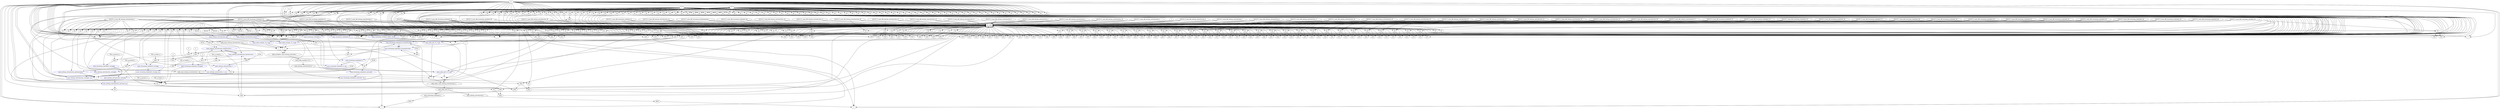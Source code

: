 //----------------------------------------------------------------------------//
// Generated by LegUp High-Level Synthesis Tool Version 4.0 (http://legup.org)
// Compiled: Sun Jul 26 12:56:54 2015
// University of Toronto
// For research and academic purposes only. Commercial use is prohibited.
// Please send bugs to: legup@eecg.toronto.edu
// Date: Tue Aug 11 21:17:16 2020
//----------------------------------------------------------------------------//

digraph {
Node0x3471ee0[label="?"];
Node0x3474b80[label="0"];
Node0x3474b80 -> Node0x3471ee0;
Node0x3474da0[label="EQ"];
Node0x3474da0 -> Node0x3471ee0;
Node0x34751a0[label="EQ"];
Node0x34751a0 -> Node0x3471ee0;
Node0x34adee0[label="EQ"];
Node0x34adee0 -> Node0x3471ee0;
Node0x3472160[label="?"];
Node0x3474b80 -> Node0x3472160;
Node0x3474b80 -> Node0x3472160;
Node0x347dc70[label="1"];
Node0x347dc70 -> Node0x3472160;
Node0x347dc70 -> Node0x3472160;
Node0x347dc70 -> Node0x3472160;
Node0x34ae390[label="EQ"];
Node0x34ae390 -> Node0x3472160;
Node0x34ae670[label="EQ"];
Node0x34ae670 -> Node0x3472160;
Node0x34ae930[label="EQ"];
Node0x34ae930 -> Node0x3472160;
Node0x34aebf0[label="EQ"];
Node0x34aebf0 -> Node0x3472160;
Node0x3472290[label="?"];
Node0x3474b80 -> Node0x3472290;
Node0x3474b80 -> Node0x3472290;
Node0x34aefe0[label="main_dotloop_exitreduction_phitransinser...",color=blue];
Node0x34aefe0 -> Node0x3472290;
Node0x34afd60[label="main_fusionloop_bodydim0_scevgep4",color=blue];
Node0x34afd60 -> Node0x3472290;
Node0x34b0ad0[label="main_fusionloop_bodydim0_scevgep_reg",shape=box,color=blue];
Node0x34b0ad0 -> Node0x3472290;
Node0x34b1d40[label="EQ"];
Node0x34b1d40 -> Node0x3472290;
Node0x34b2000[label="EQ"];
Node0x34b2000 -> Node0x3472290;
Node0x34b22c0[label="EQ"];
Node0x34b22c0 -> Node0x3472290;
Node0x34b2580[label="EQ"];
Node0x34b2580 -> Node0x3472290;
Node0x34723d0[label="?"];
Node0x3474b80 -> Node0x34723d0;
Node0x3474b80 -> Node0x34723d0;
Node0x3474b80 -> Node0x34723d0;
Node0x3474b80 -> Node0x34723d0;
Node0x347dc70 -> Node0x34723d0;
Node0x34b2a70[label="EQ"];
Node0x34b2a70 -> Node0x34723d0;
Node0x34b2d50[label="EQ"];
Node0x34b2d50 -> Node0x34723d0;
Node0x34b3010[label="EQ"];
Node0x34b3010 -> Node0x34723d0;
Node0x34b32d0[label="EQ"];
Node0x34b32d0 -> Node0x34723d0;
Node0x3472500[label="?"];
Node0x3474b80 -> Node0x3472500;
Node0x3474b80 -> Node0x3472500;
Node0x34b36c0[label="ZEXT"];
Node0x34b36c0 -> Node0x3472500;
Node0x34b3d60[label="EQ"];
Node0x34b3d60 -> Node0x3472500;
Node0x34b4040[label="EQ"];
Node0x34b4040 -> Node0x3472500;
Node0x3472650[label="?"];
Node0x3474b80 -> Node0x3472650;
Node0x3474b80 -> Node0x3472650;
Node0x34b4410[label="2"];
Node0x34b4410 -> Node0x3472650;
Node0x34b4620[label="2"];
Node0x34b4620 -> Node0x3472650;
Node0x34b4800[label="2"];
Node0x34b4800 -> Node0x3472650;
Node0x34b4a20[label="EQ"];
Node0x34b4a20 -> Node0x3472650;
Node0x34b4d00[label="EQ"];
Node0x34b4d00 -> Node0x3472650;
Node0x34b4fc0[label="EQ"];
Node0x34b4fc0 -> Node0x3472650;
Node0x34b5280[label="EQ"];
Node0x34b5280 -> Node0x3472650;
Node0x34728b0[label="?"];
Node0x3474b80 -> Node0x34728b0;
Node0x3474b80 -> Node0x34728b0;
Node0x347dc70 -> Node0x34728b0;
Node0x347dc70 -> Node0x34728b0;
Node0x347dc70 -> Node0x34728b0;
Node0x347dc70 -> Node0x34728b0;
Node0x34b57f0[label="EQ"];
Node0x34b57f0 -> Node0x34728b0;
Node0x34b5ad0[label="EQ"];
Node0x34b5ad0 -> Node0x34728b0;
Node0x34b5d90[label="EQ"];
Node0x34b5d90 -> Node0x34728b0;
Node0x34b6090[label="EQ"];
Node0x34b6090 -> Node0x34728b0;
Node0x34b6350[label="EQ"];
Node0x34b6350 -> Node0x34728b0;
Node0x34729e0[label="?"];
Node0x3474b80 -> Node0x34729e0;
Node0x3474b80 -> Node0x34729e0;
Node0x34b6700[label="`TAG_g_param2_a"];
Node0x34b6700 -> Node0x34729e0;
Node0x34b6910[label="main_dotloop_exitreduction_scevgep5_reg",shape=box,color=blue];
Node0x34b6910 -> Node0x34729e0;
Node0x34b7b60[label="main_fusionloop_bodydim0_scevgep3",color=blue];
Node0x34b7b60 -> Node0x34729e0;
Node0x34b88f0[label="`TAG_g_temp1_a"];
Node0x34b88f0 -> Node0x34729e0;
Node0x34b8ad0[label="EQ"];
Node0x34b8ad0 -> Node0x34729e0;
Node0x34b8db0[label="EQ"];
Node0x34b8db0 -> Node0x34729e0;
Node0x34b9070[label="EQ"];
Node0x34b9070 -> Node0x34729e0;
Node0x34b9370[label="EQ"];
Node0x34b9370 -> Node0x34729e0;
Node0x34b9630[label="EQ"];
Node0x34b9630 -> Node0x34729e0;
Node0x3472b10[label="?"];
Node0x3474b80 -> Node0x3472b10;
Node0x3474b80 -> Node0x3472b10;
Node0x3474b80 -> Node0x3472b10;
Node0x347dc70 -> Node0x3472b10;
Node0x3474b80 -> Node0x3472b10;
Node0x3474b80 -> Node0x3472b10;
Node0x34b9b30[label="EQ"];
Node0x34b9b30 -> Node0x3472b10;
Node0x34b9e10[label="EQ"];
Node0x34b9e10 -> Node0x3472b10;
Node0x34ba0d0[label="EQ"];
Node0x34ba0d0 -> Node0x3472b10;
Node0x34ba3d0[label="EQ"];
Node0x34ba3d0 -> Node0x3472b10;
Node0x34ba690[label="EQ"];
Node0x34ba690 -> Node0x3472b10;
Node0x34725c0[label="?"];
Node0x3474b80 -> Node0x34725c0;
Node0x3474b80 -> Node0x34725c0;
Node0x34baa40[label="ZEXT"];
Node0x34baa40 -> Node0x34725c0;
Node0x34baec0[label="EQ"];
Node0x34baec0 -> Node0x34725c0;
Node0x34bb1a0[label="EQ"];
Node0x34bb1a0 -> Node0x34725c0;
Node0x3472db0[label="?"];
Node0x3474b80 -> Node0x3472db0;
Node0x3474b80 -> Node0x3472db0;
Node0x34bb570[label="2"];
Node0x34bb570 -> Node0x3472db0;
Node0x34bb780[label="2"];
Node0x34bb780 -> Node0x3472db0;
Node0x34bb960[label="2"];
Node0x34bb960 -> Node0x3472db0;
Node0x34bbb80[label="2"];
Node0x34bbb80 -> Node0x3472db0;
Node0x34bbd80[label="EQ"];
Node0x34bbd80 -> Node0x3472db0;
Node0x34bc060[label="EQ"];
Node0x34bc060 -> Node0x3472db0;
Node0x34bc320[label="EQ"];
Node0x34bc320 -> Node0x3472db0;
Node0x34bc620[label="EQ"];
Node0x34bc620 -> Node0x3472db0;
Node0x34bc8e0[label="EQ"];
Node0x34bc8e0 -> Node0x3472db0;
Node0x3473010[label="?"];
Node0x34bcc00[label="0"];
Node0x34bcc00 -> Node0x3473010;
Node0x34bce00[label="main_fusionloop_exitdim0_leflow_retval",color=blue];
Node0x34bce00 -> Node0x3473010;
Node0x34bd5f0[label="EQ"];
Node0x34bd5f0 -> Node0x3473010;
Node0x34bd8c0[label="EQ"];
Node0x34bd8c0 -> Node0x3473010;
Node0x3472030[label="?"];
Node0x3472030 -> Node0x3474da0;
Node0x3474b80 -> Node0x3474da0;
Node0x34753b0[label="cur_state",shape=box];
Node0x34753b0 -> Node0x34751a0;
Node0x34755b0[label="LEGUP_0"];
Node0x34755b0 -> Node0x34751a0;
Node0x34753b0 -> Node0x34adee0;
Node0x347d080[label="LEGUP_F_main_BB_fusionloop_exitdim0_51"];
Node0x347d080 -> Node0x34adee0;
Node0x34753b0 -> Node0x34ae390;
Node0x34755b0 -> Node0x34ae390;
Node0x34753b0 -> Node0x34ae670;
Node0x34757d0[label="LEGUP_F_main_BB_dotloop_exitreduction_1"];
Node0x34757d0 -> Node0x34ae670;
Node0x34753b0 -> Node0x34ae930;
Node0x3479fe0[label="LEGUP_F_main_BB_fusionloop_bodydim0_31"];
Node0x3479fe0 -> Node0x34ae930;
Node0x34753b0 -> Node0x34aebf0;
Node0x347c6f0[label="LEGUP_F_main_BB_fusionloop_bodydim0_47"];
Node0x347c6f0 -> Node0x34aebf0;
Node0x34af1f0[label="ADD"];
Node0x34af1f0 -> Node0x34aefe0;
Node0x34afaa0[label="EQ"];
Node0x34afaa0 -> Node0x34aefe0;
Node0x34aff40[label="ADD"];
Node0x34aff40 -> Node0x34afd60;
Node0x34b0810[label="EQ"];
Node0x34b0810 -> Node0x34afd60;
Node0x34b0cd0[label="main_fusionloop_bodydim0_scevgep",color=blue];
Node0x34b0cd0 -> Node0x34b0ad0;
Node0x34b1a80[label="EQ"];
Node0x34b1a80 -> Node0x34b0ad0;
Node0x34753b0 -> Node0x34b1d40;
Node0x34755b0 -> Node0x34b1d40;
Node0x34753b0 -> Node0x34b2000;
Node0x34757d0 -> Node0x34b2000;
Node0x34753b0 -> Node0x34b22c0;
Node0x3479fe0 -> Node0x34b22c0;
Node0x34753b0 -> Node0x34b2580;
Node0x347c6f0 -> Node0x34b2580;
Node0x34753b0 -> Node0x34b2a70;
Node0x34755b0 -> Node0x34b2a70;
Node0x34753b0 -> Node0x34b2d50;
Node0x34757d0 -> Node0x34b2d50;
Node0x34753b0 -> Node0x34b3010;
Node0x3479fe0 -> Node0x34b3010;
Node0x34753b0 -> Node0x34b32d0;
Node0x347c6f0 -> Node0x34b32d0;
Node0x34b38d0[label="main_fusionloop_bodydim0_5"];
Node0x34b38d0 -> Node0x34b36c0;
Node0x34753b0 -> Node0x34b3d60;
Node0x34755b0 -> Node0x34b3d60;
Node0x34753b0 -> Node0x34b4040;
Node0x347c6f0 -> Node0x34b4040;
Node0x34753b0 -> Node0x34b4a20;
Node0x34755b0 -> Node0x34b4a20;
Node0x34753b0 -> Node0x34b4d00;
Node0x34757d0 -> Node0x34b4d00;
Node0x34753b0 -> Node0x34b4fc0;
Node0x3479fe0 -> Node0x34b4fc0;
Node0x34753b0 -> Node0x34b5280;
Node0x347c6f0 -> Node0x34b5280;
Node0x34753b0 -> Node0x34b57f0;
Node0x34755b0 -> Node0x34b57f0;
Node0x34753b0 -> Node0x34b5ad0;
Node0x34757d0 -> Node0x34b5ad0;
Node0x34753b0 -> Node0x34b5d90;
Node0x34798a0[label="LEGUP_F_main_BB_dotloop_exitreduction_28"];
Node0x34798a0 -> Node0x34b5d90;
Node0x34753b0 -> Node0x34b6090;
Node0x3479fe0 -> Node0x34b6090;
Node0x34753b0 -> Node0x34b6350;
Node0x347cb90[label="LEGUP_F_main_BB_fusionloop_exitdim0_49"];
Node0x347cb90 -> Node0x34b6350;
Node0x34b6af0[label="main_dotloop_exitreduction_scevgep5",color=blue];
Node0x34b6af0 -> Node0x34b6910;
Node0x34b78a0[label="EQ"];
Node0x34b78a0 -> Node0x34b6910;
Node0x34b7d60[label="ADD"];
Node0x34b7d60 -> Node0x34b7b60;
Node0x34b8630[label="EQ"];
Node0x34b8630 -> Node0x34b7b60;
Node0x34753b0 -> Node0x34b8ad0;
Node0x34755b0 -> Node0x34b8ad0;
Node0x34753b0 -> Node0x34b8db0;
Node0x34757d0 -> Node0x34b8db0;
Node0x34753b0 -> Node0x34b9070;
Node0x34798a0 -> Node0x34b9070;
Node0x34753b0 -> Node0x34b9370;
Node0x3479fe0 -> Node0x34b9370;
Node0x34753b0 -> Node0x34b9630;
Node0x347cb90 -> Node0x34b9630;
Node0x34753b0 -> Node0x34b9b30;
Node0x34755b0 -> Node0x34b9b30;
Node0x34753b0 -> Node0x34b9e10;
Node0x34757d0 -> Node0x34b9e10;
Node0x34753b0 -> Node0x34ba0d0;
Node0x34798a0 -> Node0x34ba0d0;
Node0x34753b0 -> Node0x34ba3d0;
Node0x3479fe0 -> Node0x34ba3d0;
Node0x34753b0 -> Node0x34ba690;
Node0x347cb90 -> Node0x34ba690;
Node0x34bac50[label="main_dotloop_exitreduction_1"];
Node0x34bac50 -> Node0x34baa40;
Node0x34753b0 -> Node0x34baec0;
Node0x34755b0 -> Node0x34baec0;
Node0x34753b0 -> Node0x34bb1a0;
Node0x34798a0 -> Node0x34bb1a0;
Node0x34753b0 -> Node0x34bbd80;
Node0x34755b0 -> Node0x34bbd80;
Node0x34753b0 -> Node0x34bc060;
Node0x34757d0 -> Node0x34bc060;
Node0x34753b0 -> Node0x34bc320;
Node0x34798a0 -> Node0x34bc320;
Node0x34753b0 -> Node0x34bc620;
Node0x3479fe0 -> Node0x34bc620;
Node0x34753b0 -> Node0x34bc8e0;
Node0x347cb90 -> Node0x34bc8e0;
Node0x34bd020[label="TRUNC"];
Node0x34bd020 -> Node0x34bce00;
Node0x34bd310[label="EQ"];
Node0x34bd310 -> Node0x34bce00;
Node0x34753b0 -> Node0x34bd5f0;
Node0x34755b0 -> Node0x34bd5f0;
Node0x34753b0 -> Node0x34bd8c0;
Node0x347d080 -> Node0x34bd8c0;
Node0x3474b80 -> Node0x3472030;
Node0x34755b0 -> Node0x34753b0;
Node0x34757d0 -> Node0x34753b0;
Node0x34755b0 -> Node0x34753b0;
Node0x34757d0 -> Node0x34753b0;
Node0x3475a80[label="LEGUP_F_main_BB_dotloop_exitreduction_2"];
Node0x3475a80 -> Node0x34753b0;
Node0x3475a80 -> Node0x34753b0;
Node0x3475cf0[label="LEGUP_F_main_BB_dotloop_exitreduction_3"];
Node0x3475cf0 -> Node0x34753b0;
Node0x3475cf0 -> Node0x34753b0;
Node0x3475f40[label="LEGUP_F_main_BB_dotloop_exitreduction_4"];
Node0x3475f40 -> Node0x34753b0;
Node0x3475f40 -> Node0x34753b0;
Node0x34761d0[label="LEGUP_F_main_BB_dotloop_exitreduction_5"];
Node0x34761d0 -> Node0x34753b0;
Node0x34761d0 -> Node0x34753b0;
Node0x3476420[label="LEGUP_F_main_BB_dotloop_exitreduction_6"];
Node0x3476420 -> Node0x34753b0;
Node0x3476420 -> Node0x34753b0;
Node0x3476670[label="LEGUP_F_main_BB_dotloop_exitreduction_7"];
Node0x3476670 -> Node0x34753b0;
Node0x3476670 -> Node0x34753b0;
Node0x34768c0[label="LEGUP_F_main_BB_dotloop_exitreduction_8"];
Node0x34768c0 -> Node0x34753b0;
Node0x34768c0 -> Node0x34753b0;
Node0x3476ba0[label="LEGUP_F_main_BB_dotloop_exitreduction_9"];
Node0x3476ba0 -> Node0x34753b0;
Node0x3476ba0 -> Node0x34753b0;
Node0x3476df0[label="LEGUP_F_main_BB_dotloop_exitreduction_10"];
Node0x3476df0 -> Node0x34753b0;
Node0x3476df0 -> Node0x34753b0;
Node0x3477040[label="LEGUP_F_main_BB_dotloop_exitreduction_11"];
Node0x3477040 -> Node0x34753b0;
Node0x3477040 -> Node0x34753b0;
Node0x3477290[label="LEGUP_F_main_BB_dotloop_exitreduction_12"];
Node0x3477290 -> Node0x34753b0;
Node0x3477290 -> Node0x34753b0;
Node0x34774e0[label="LEGUP_F_main_BB_dotloop_exitreduction_13"];
Node0x34774e0 -> Node0x34753b0;
Node0x34774e0 -> Node0x34753b0;
Node0x3477730[label="LEGUP_F_main_BB_dotloop_exitreduction_14"];
Node0x3477730 -> Node0x34753b0;
Node0x3477730 -> Node0x34753b0;
Node0x3477980[label="LEGUP_F_main_BB_dotloop_exitreduction_15"];
Node0x3477980 -> Node0x34753b0;
Node0x3477980 -> Node0x34753b0;
Node0x3477bd0[label="LEGUP_F_main_BB_dotloop_exitreduction_16"];
Node0x3477bd0 -> Node0x34753b0;
Node0x3477bd0 -> Node0x34753b0;
Node0x3477f30[label="LEGUP_F_main_BB_dotloop_exitreduction_17"];
Node0x3477f30 -> Node0x34753b0;
Node0x3477f30 -> Node0x34753b0;
Node0x3478180[label="LEGUP_F_main_BB_dotloop_exitreduction_18"];
Node0x3478180 -> Node0x34753b0;
Node0x3478180 -> Node0x34753b0;
Node0x34783d0[label="LEGUP_F_main_BB_dotloop_exitreduction_19"];
Node0x34783d0 -> Node0x34753b0;
Node0x34783d0 -> Node0x34753b0;
Node0x3478620[label="LEGUP_F_main_BB_dotloop_exitreduction_20"];
Node0x3478620 -> Node0x34753b0;
Node0x3478620 -> Node0x34753b0;
Node0x3478870[label="LEGUP_F_main_BB_dotloop_exitreduction_21"];
Node0x3478870 -> Node0x34753b0;
Node0x3478870 -> Node0x34753b0;
Node0x3478ac0[label="LEGUP_F_main_BB_dotloop_exitreduction_22"];
Node0x3478ac0 -> Node0x34753b0;
Node0x3478ac0 -> Node0x34753b0;
Node0x3478d10[label="LEGUP_F_main_BB_dotloop_exitreduction_23"];
Node0x3478d10 -> Node0x34753b0;
Node0x3478d10 -> Node0x34753b0;
Node0x3478f60[label="LEGUP_F_main_BB_dotloop_exitreduction_24"];
Node0x3478f60 -> Node0x34753b0;
Node0x3478f60 -> Node0x34753b0;
Node0x34791b0[label="LEGUP_F_main_BB_dotloop_exitreduction_25"];
Node0x34791b0 -> Node0x34753b0;
Node0x34791b0 -> Node0x34753b0;
Node0x3479400[label="LEGUP_F_main_BB_dotloop_exitreduction_26"];
Node0x3479400 -> Node0x34753b0;
Node0x3479400 -> Node0x34753b0;
Node0x3479650[label="LEGUP_F_main_BB_dotloop_exitreduction_27"];
Node0x3479650 -> Node0x34753b0;
Node0x3479650 -> Node0x34753b0;
Node0x34798a0 -> Node0x34753b0;
Node0x34798a0 -> Node0x34753b0;
Node0x3479af0[label="LEGUP_F_main_BB_dotloop_exitreduction_29"];
Node0x3479af0 -> Node0x34753b0;
Node0x3479af0 -> Node0x34753b0;
Node0x3479d40[label="LEGUP_F_main_BB_fusionloop_bodydim0prehe..."];
Node0x3479d40 -> Node0x34753b0;
Node0x34757d0 -> Node0x34753b0;
Node0x3479d40 -> Node0x34753b0;
Node0x3479fe0 -> Node0x34753b0;
Node0x3479fe0 -> Node0x34753b0;
Node0x3477d20[label="LEGUP_F_main_BB_fusionloop_bodydim0_32"];
Node0x3477d20 -> Node0x34753b0;
Node0x3477d20 -> Node0x34753b0;
Node0x347a690[label="LEGUP_F_main_BB_fusionloop_bodydim0_33"];
Node0x347a690 -> Node0x34753b0;
Node0x347a690 -> Node0x34753b0;
Node0x347a8e0[label="LEGUP_F_main_BB_fusionloop_bodydim0_34"];
Node0x347a8e0 -> Node0x34753b0;
Node0x347a8e0 -> Node0x34753b0;
Node0x347ab30[label="LEGUP_F_main_BB_fusionloop_bodydim0_35"];
Node0x347ab30 -> Node0x34753b0;
Node0x347ab30 -> Node0x34753b0;
Node0x347ad80[label="LEGUP_F_main_BB_fusionloop_bodydim0_36"];
Node0x347ad80 -> Node0x34753b0;
Node0x347ad80 -> Node0x34753b0;
Node0x347afd0[label="LEGUP_F_main_BB_fusionloop_bodydim0_37"];
Node0x347afd0 -> Node0x34753b0;
Node0x347afd0 -> Node0x34753b0;
Node0x347b220[label="LEGUP_F_main_BB_fusionloop_bodydim0_38"];
Node0x347b220 -> Node0x34753b0;
Node0x347b220 -> Node0x34753b0;
Node0x347b470[label="LEGUP_F_main_BB_fusionloop_bodydim0_39"];
Node0x347b470 -> Node0x34753b0;
Node0x347b470 -> Node0x34753b0;
Node0x347b6c0[label="LEGUP_F_main_BB_fusionloop_bodydim0_40"];
Node0x347b6c0 -> Node0x34753b0;
Node0x347b6c0 -> Node0x34753b0;
Node0x347b910[label="LEGUP_F_main_BB_fusionloop_bodydim0_41"];
Node0x347b910 -> Node0x34753b0;
Node0x347b910 -> Node0x34753b0;
Node0x347bb60[label="LEGUP_F_main_BB_fusionloop_bodydim0_42"];
Node0x347bb60 -> Node0x34753b0;
Node0x347bb60 -> Node0x34753b0;
Node0x347bdb0[label="LEGUP_F_main_BB_fusionloop_bodydim0_43"];
Node0x347bdb0 -> Node0x34753b0;
Node0x347bdb0 -> Node0x34753b0;
Node0x347c000[label="LEGUP_F_main_BB_fusionloop_bodydim0_44"];
Node0x347c000 -> Node0x34753b0;
Node0x347c000 -> Node0x34753b0;
Node0x347c250[label="LEGUP_F_main_BB_fusionloop_bodydim0_45"];
Node0x347c250 -> Node0x34753b0;
Node0x347c250 -> Node0x34753b0;
Node0x347c4a0[label="LEGUP_F_main_BB_fusionloop_bodydim0_46"];
Node0x347c4a0 -> Node0x34753b0;
Node0x347c4a0 -> Node0x34753b0;
Node0x347c6f0 -> Node0x34753b0;
Node0x347c6f0 -> Node0x34753b0;
Node0x347c940[label="LEGUP_F_main_BB_fusionloop_bodydim0_48"];
Node0x347c940 -> Node0x34753b0;
Node0x347c940 -> Node0x34753b0;
Node0x347cb90 -> Node0x34753b0;
Node0x3479fe0 -> Node0x34753b0;
Node0x347cb90 -> Node0x34753b0;
Node0x347ce30[label="LEGUP_F_main_BB_fusionloop_exitdim0_50"];
Node0x347ce30 -> Node0x34753b0;
Node0x347ce30 -> Node0x34753b0;
Node0x347d080 -> Node0x34753b0;
Node0x347d080 -> Node0x34753b0;
Node0x34755b0 -> Node0x34753b0;
Node0x347d320[label="0"];
Node0x347d320 -> Node0x34753b0;
Node0x347d520[label="AND"];
Node0x347d520 -> Node0x34753b0;
Node0x347de90[label="AND"];
Node0x347de90 -> Node0x34753b0;
Node0x347e920[label="AND"];
Node0x347e920 -> Node0x34753b0;
Node0x347ee50[label="AND"];
Node0x347ee50 -> Node0x34753b0;
Node0x347f5f0[label="AND"];
Node0x347f5f0 -> Node0x34753b0;
Node0x347fb20[label="AND"];
Node0x347fb20 -> Node0x34753b0;
Node0x34802c0[label="AND"];
Node0x34802c0 -> Node0x34753b0;
Node0x34807f0[label="AND"];
Node0x34807f0 -> Node0x34753b0;
Node0x3480f90[label="AND"];
Node0x3480f90 -> Node0x34753b0;
Node0x34814c0[label="AND"];
Node0x34814c0 -> Node0x34753b0;
Node0x3481c60[label="AND"];
Node0x3481c60 -> Node0x34753b0;
Node0x3482190[label="AND"];
Node0x3482190 -> Node0x34753b0;
Node0x3482930[label="AND"];
Node0x3482930 -> Node0x34753b0;
Node0x3482e60[label="AND"];
Node0x3482e60 -> Node0x34753b0;
Node0x3483600[label="AND"];
Node0x3483600 -> Node0x34753b0;
Node0x3483b30[label="AND"];
Node0x3483b30 -> Node0x34753b0;
Node0x34842d0[label="AND"];
Node0x34842d0 -> Node0x34753b0;
Node0x3484800[label="AND"];
Node0x3484800 -> Node0x34753b0;
Node0x3484fa0[label="AND"];
Node0x3484fa0 -> Node0x34753b0;
Node0x34854d0[label="AND"];
Node0x34854d0 -> Node0x34753b0;
Node0x3485c70[label="AND"];
Node0x3485c70 -> Node0x34753b0;
Node0x34865b0[label="AND"];
Node0x34865b0 -> Node0x34753b0;
Node0x3486d50[label="AND"];
Node0x3486d50 -> Node0x34753b0;
Node0x3487280[label="AND"];
Node0x3487280 -> Node0x34753b0;
Node0x3487a20[label="AND"];
Node0x3487a20 -> Node0x34753b0;
Node0x3487f50[label="AND"];
Node0x3487f50 -> Node0x34753b0;
Node0x34886f0[label="AND"];
Node0x34886f0 -> Node0x34753b0;
Node0x3488c20[label="AND"];
Node0x3488c20 -> Node0x34753b0;
Node0x34893c0[label="AND"];
Node0x34893c0 -> Node0x34753b0;
Node0x34898f0[label="AND"];
Node0x34898f0 -> Node0x34753b0;
Node0x348a090[label="AND"];
Node0x348a090 -> Node0x34753b0;
Node0x348a5c0[label="AND"];
Node0x348a5c0 -> Node0x34753b0;
Node0x348ad60[label="AND"];
Node0x348ad60 -> Node0x34753b0;
Node0x348b290[label="AND"];
Node0x348b290 -> Node0x34753b0;
Node0x348ba30[label="AND"];
Node0x348ba30 -> Node0x34753b0;
Node0x348bf60[label="AND"];
Node0x348bf60 -> Node0x34753b0;
Node0x348c700[label="AND"];
Node0x348c700 -> Node0x34753b0;
Node0x348cc30[label="AND"];
Node0x348cc30 -> Node0x34753b0;
Node0x348d3d0[label="AND"];
Node0x348d3d0 -> Node0x34753b0;
Node0x348d900[label="AND"];
Node0x348d900 -> Node0x34753b0;
Node0x348e0a0[label="AND"];
Node0x348e0a0 -> Node0x34753b0;
Node0x348e5d0[label="AND"];
Node0x348e5d0 -> Node0x34753b0;
Node0x348ed70[label="AND"];
Node0x348ed70 -> Node0x34753b0;
Node0x348f2a0[label="AND"];
Node0x348f2a0 -> Node0x34753b0;
Node0x348fa40[label="AND"];
Node0x348fa40 -> Node0x34753b0;
Node0x348ff70[label="AND"];
Node0x348ff70 -> Node0x34753b0;
Node0x3490710[label="AND"];
Node0x3490710 -> Node0x34753b0;
Node0x3490c40[label="AND"];
Node0x3490c40 -> Node0x34753b0;
Node0x34913e0[label="AND"];
Node0x34913e0 -> Node0x34753b0;
Node0x3491910[label="AND"];
Node0x3491910 -> Node0x34753b0;
Node0x34920b0[label="AND"];
Node0x34920b0 -> Node0x34753b0;
Node0x34925e0[label="AND"];
Node0x34925e0 -> Node0x34753b0;
Node0x3492d80[label="AND"];
Node0x3492d80 -> Node0x34753b0;
Node0x34932b0[label="AND"];
Node0x34932b0 -> Node0x34753b0;
Node0x3493a50[label="AND"];
Node0x3493a50 -> Node0x34753b0;
Node0x3493f80[label="AND"];
Node0x3493f80 -> Node0x34753b0;
Node0x3494720[label="AND"];
Node0x3494720 -> Node0x34753b0;
Node0x3494c50[label="AND"];
Node0x3494c50 -> Node0x34753b0;
Node0x34953f0[label="AND"];
Node0x34953f0 -> Node0x34753b0;
Node0x3495920[label="AND"];
Node0x3495920 -> Node0x34753b0;
Node0x34960c0[label="AND"];
Node0x34960c0 -> Node0x34753b0;
Node0x34980a0[label="AND"];
Node0x34980a0 -> Node0x34753b0;
Node0x3499390[label="AND"];
Node0x3499390 -> Node0x34753b0;
Node0x3499b50[label="AND"];
Node0x3499b50 -> Node0x34753b0;
Node0x349a080[label="AND"];
Node0x349a080 -> Node0x34753b0;
Node0x349a820[label="AND"];
Node0x349a820 -> Node0x34753b0;
Node0x349ad50[label="AND"];
Node0x349ad50 -> Node0x34753b0;
Node0x349b4f0[label="AND"];
Node0x349b4f0 -> Node0x34753b0;
Node0x349ba20[label="AND"];
Node0x349ba20 -> Node0x34753b0;
Node0x349c1c0[label="AND"];
Node0x349c1c0 -> Node0x34753b0;
Node0x349c6f0[label="AND"];
Node0x349c6f0 -> Node0x34753b0;
Node0x349ce90[label="AND"];
Node0x349ce90 -> Node0x34753b0;
Node0x349d3c0[label="AND"];
Node0x349d3c0 -> Node0x34753b0;
Node0x349db60[label="AND"];
Node0x349db60 -> Node0x34753b0;
Node0x349e090[label="AND"];
Node0x349e090 -> Node0x34753b0;
Node0x349e830[label="AND"];
Node0x349e830 -> Node0x34753b0;
Node0x349ed60[label="AND"];
Node0x349ed60 -> Node0x34753b0;
Node0x349f500[label="AND"];
Node0x349f500 -> Node0x34753b0;
Node0x349fa30[label="AND"];
Node0x349fa30 -> Node0x34753b0;
Node0x34a01d0[label="AND"];
Node0x34a01d0 -> Node0x34753b0;
Node0x34a0700[label="AND"];
Node0x34a0700 -> Node0x34753b0;
Node0x34a0ea0[label="AND"];
Node0x34a0ea0 -> Node0x34753b0;
Node0x34a13d0[label="AND"];
Node0x34a13d0 -> Node0x34753b0;
Node0x34a1b70[label="AND"];
Node0x34a1b70 -> Node0x34753b0;
Node0x34a20a0[label="AND"];
Node0x34a20a0 -> Node0x34753b0;
Node0x34a2840[label="AND"];
Node0x34a2840 -> Node0x34753b0;
Node0x34a2d70[label="AND"];
Node0x34a2d70 -> Node0x34753b0;
Node0x34a3510[label="AND"];
Node0x34a3510 -> Node0x34753b0;
Node0x34a3a40[label="AND"];
Node0x34a3a40 -> Node0x34753b0;
Node0x34a41e0[label="AND"];
Node0x34a41e0 -> Node0x34753b0;
Node0x34a4710[label="AND"];
Node0x34a4710 -> Node0x34753b0;
Node0x34a4eb0[label="AND"];
Node0x34a4eb0 -> Node0x34753b0;
Node0x34a53e0[label="AND"];
Node0x34a53e0 -> Node0x34753b0;
Node0x34a5b80[label="AND"];
Node0x34a5b80 -> Node0x34753b0;
Node0x34a60b0[label="AND"];
Node0x34a60b0 -> Node0x34753b0;
Node0x34a6850[label="AND"];
Node0x34a6850 -> Node0x34753b0;
Node0x34a6d80[label="AND"];
Node0x34a6d80 -> Node0x34753b0;
Node0x34a7520[label="AND"];
Node0x34a7520 -> Node0x34753b0;
Node0x34a7a50[label="AND"];
Node0x34a7a50 -> Node0x34753b0;
Node0x34a81f0[label="AND"];
Node0x34a81f0 -> Node0x34753b0;
Node0x34aa1d0[label="AND"];
Node0x34aa1d0 -> Node0x34753b0;
Node0x34ab4c0[label="AND"];
Node0x34ab4c0 -> Node0x34753b0;
Node0x34abc80[label="AND"];
Node0x34abc80 -> Node0x34753b0;
Node0x34ac1b0[label="AND"];
Node0x34ac1b0 -> Node0x34753b0;
Node0x34ac950[label="AND"];
Node0x34ac950 -> Node0x34753b0;
Node0x34ace80[label="AND"];
Node0x34ace80 -> Node0x34753b0;
Node0x34ad620[label="AND"];
Node0x34ad620 -> Node0x34753b0;
Node0x34adb50[label="EQ"];
Node0x34adb50 -> Node0x34753b0;
Node0x34af3f0[label="`TAG_g_param0_a"];
Node0x34af3f0 -> Node0x34af1f0;
Node0x34af610[label="MUL"];
Node0x34af610 -> Node0x34af1f0;
Node0x34753b0 -> Node0x34afaa0;
Node0x34757d0 -> Node0x34afaa0;
Node0x34b0160[label="`TAG_g_param1_a"];
Node0x34b0160 -> Node0x34aff40;
Node0x34b0380[label="MUL"];
Node0x34b0380 -> Node0x34aff40;
Node0x34753b0 -> Node0x34b0810;
Node0x3479fe0 -> Node0x34b0810;
Node0x34b0ef0[label="ADD"];
Node0x34b0ef0 -> Node0x34b0cd0;
Node0x34b17c0[label="EQ"];
Node0x34b17c0 -> Node0x34b0cd0;
Node0x34753b0 -> Node0x34b1a80;
Node0x3479fe0 -> Node0x34b1a80;
Node0x34b3ad0[label="main_altfp_add_32_0"];
Node0x34b3ad0 -> Node0x34b38d0;
Node0x34b6d10[label="ADD"];
Node0x34b6d10 -> Node0x34b6af0;
Node0x34b75e0[label="EQ"];
Node0x34b75e0 -> Node0x34b6af0;
Node0x34753b0 -> Node0x34b78a0;
Node0x34757d0 -> Node0x34b78a0;
Node0x34b7f80[label="`TAG_g_temp0_a"];
Node0x34b7f80 -> Node0x34b7d60;
Node0x34b81a0[label="MUL"];
Node0x34b81a0 -> Node0x34b7d60;
Node0x34753b0 -> Node0x34b8630;
Node0x3479fe0 -> Node0x34b8630;
Node0x34b3ad0 -> Node0x34bac50;
Node0x3472ee0[label="?"];
Node0x3472ee0 -> Node0x34bd020;
Node0x34753b0 -> Node0x34bd310;
Node0x347d080 -> Node0x34bd310;
Node0x347d720[label="EQ"];
Node0x347d720 -> Node0x347d520;
Node0x347da20[label="EQ"];
Node0x347da20 -> Node0x347d520;
Node0x347e070[label="AND"];
Node0x347e070 -> Node0x347de90;
Node0x347e5e0[label="EQ"];
Node0x347e5e0 -> Node0x347de90;
Node0x347e070 -> Node0x347e920;
Node0x347eb70[label="EQ"];
Node0x347eb70 -> Node0x347e920;
Node0x347f030[label="EQ"];
Node0x347f030 -> Node0x347ee50;
Node0x347f330[label="EQ"];
Node0x347f330 -> Node0x347ee50;
Node0x347f030 -> Node0x347f5f0;
Node0x347f840[label="EQ"];
Node0x347f840 -> Node0x347f5f0;
Node0x347fd00[label="EQ"];
Node0x347fd00 -> Node0x347fb20;
Node0x3480000[label="EQ"];
Node0x3480000 -> Node0x347fb20;
Node0x347fd00 -> Node0x34802c0;
Node0x3480510[label="EQ"];
Node0x3480510 -> Node0x34802c0;
Node0x34809d0[label="EQ"];
Node0x34809d0 -> Node0x34807f0;
Node0x3480cd0[label="EQ"];
Node0x3480cd0 -> Node0x34807f0;
Node0x34809d0 -> Node0x3480f90;
Node0x34811e0[label="EQ"];
Node0x34811e0 -> Node0x3480f90;
Node0x34816a0[label="EQ"];
Node0x34816a0 -> Node0x34814c0;
Node0x34819a0[label="EQ"];
Node0x34819a0 -> Node0x34814c0;
Node0x34816a0 -> Node0x3481c60;
Node0x3481eb0[label="EQ"];
Node0x3481eb0 -> Node0x3481c60;
Node0x3482370[label="EQ"];
Node0x3482370 -> Node0x3482190;
Node0x3482670[label="EQ"];
Node0x3482670 -> Node0x3482190;
Node0x3482370 -> Node0x3482930;
Node0x3482b80[label="EQ"];
Node0x3482b80 -> Node0x3482930;
Node0x3483040[label="EQ"];
Node0x3483040 -> Node0x3482e60;
Node0x3483340[label="EQ"];
Node0x3483340 -> Node0x3482e60;
Node0x3483040 -> Node0x3483600;
Node0x3483850[label="EQ"];
Node0x3483850 -> Node0x3483600;
Node0x3483d10[label="EQ"];
Node0x3483d10 -> Node0x3483b30;
Node0x3484010[label="EQ"];
Node0x3484010 -> Node0x3483b30;
Node0x3483d10 -> Node0x34842d0;
Node0x3484520[label="EQ"];
Node0x3484520 -> Node0x34842d0;
Node0x34849e0[label="EQ"];
Node0x34849e0 -> Node0x3484800;
Node0x3484ce0[label="EQ"];
Node0x3484ce0 -> Node0x3484800;
Node0x34849e0 -> Node0x3484fa0;
Node0x34851f0[label="EQ"];
Node0x34851f0 -> Node0x3484fa0;
Node0x34856b0[label="EQ"];
Node0x34856b0 -> Node0x34854d0;
Node0x34859b0[label="EQ"];
Node0x34859b0 -> Node0x34854d0;
Node0x34856b0 -> Node0x3485c70;
Node0x347a350[label="EQ"];
Node0x347a350 -> Node0x3485c70;
Node0x3486790[label="EQ"];
Node0x3486790 -> Node0x34865b0;
Node0x3486a90[label="EQ"];
Node0x3486a90 -> Node0x34865b0;
Node0x3486790 -> Node0x3486d50;
Node0x3486fa0[label="EQ"];
Node0x3486fa0 -> Node0x3486d50;
Node0x3487460[label="EQ"];
Node0x3487460 -> Node0x3487280;
Node0x3487760[label="EQ"];
Node0x3487760 -> Node0x3487280;
Node0x3487460 -> Node0x3487a20;
Node0x3487c70[label="EQ"];
Node0x3487c70 -> Node0x3487a20;
Node0x3488130[label="EQ"];
Node0x3488130 -> Node0x3487f50;
Node0x3488430[label="EQ"];
Node0x3488430 -> Node0x3487f50;
Node0x3488130 -> Node0x34886f0;
Node0x3488940[label="EQ"];
Node0x3488940 -> Node0x34886f0;
Node0x3488e00[label="EQ"];
Node0x3488e00 -> Node0x3488c20;
Node0x3489100[label="EQ"];
Node0x3489100 -> Node0x3488c20;
Node0x3488e00 -> Node0x34893c0;
Node0x3489610[label="EQ"];
Node0x3489610 -> Node0x34893c0;
Node0x3489ad0[label="EQ"];
Node0x3489ad0 -> Node0x34898f0;
Node0x3489dd0[label="EQ"];
Node0x3489dd0 -> Node0x34898f0;
Node0x3489ad0 -> Node0x348a090;
Node0x348a2e0[label="EQ"];
Node0x348a2e0 -> Node0x348a090;
Node0x348a7a0[label="EQ"];
Node0x348a7a0 -> Node0x348a5c0;
Node0x348aaa0[label="EQ"];
Node0x348aaa0 -> Node0x348a5c0;
Node0x348a7a0 -> Node0x348ad60;
Node0x348afb0[label="EQ"];
Node0x348afb0 -> Node0x348ad60;
Node0x348b470[label="EQ"];
Node0x348b470 -> Node0x348b290;
Node0x348b770[label="EQ"];
Node0x348b770 -> Node0x348b290;
Node0x348b470 -> Node0x348ba30;
Node0x348bc80[label="EQ"];
Node0x348bc80 -> Node0x348ba30;
Node0x348c140[label="EQ"];
Node0x348c140 -> Node0x348bf60;
Node0x348c440[label="EQ"];
Node0x348c440 -> Node0x348bf60;
Node0x348c140 -> Node0x348c700;
Node0x348c950[label="EQ"];
Node0x348c950 -> Node0x348c700;
Node0x348ce10[label="EQ"];
Node0x348ce10 -> Node0x348cc30;
Node0x348d110[label="EQ"];
Node0x348d110 -> Node0x348cc30;
Node0x348ce10 -> Node0x348d3d0;
Node0x348d620[label="EQ"];
Node0x348d620 -> Node0x348d3d0;
Node0x348dae0[label="EQ"];
Node0x348dae0 -> Node0x348d900;
Node0x348dde0[label="EQ"];
Node0x348dde0 -> Node0x348d900;
Node0x348dae0 -> Node0x348e0a0;
Node0x348e2f0[label="EQ"];
Node0x348e2f0 -> Node0x348e0a0;
Node0x348e7b0[label="EQ"];
Node0x348e7b0 -> Node0x348e5d0;
Node0x348eab0[label="EQ"];
Node0x348eab0 -> Node0x348e5d0;
Node0x348e7b0 -> Node0x348ed70;
Node0x348efc0[label="EQ"];
Node0x348efc0 -> Node0x348ed70;
Node0x348f480[label="EQ"];
Node0x348f480 -> Node0x348f2a0;
Node0x348f780[label="EQ"];
Node0x348f780 -> Node0x348f2a0;
Node0x348f480 -> Node0x348fa40;
Node0x348fc90[label="EQ"];
Node0x348fc90 -> Node0x348fa40;
Node0x3490150[label="EQ"];
Node0x3490150 -> Node0x348ff70;
Node0x3490450[label="EQ"];
Node0x3490450 -> Node0x348ff70;
Node0x3490150 -> Node0x3490710;
Node0x3490960[label="EQ"];
Node0x3490960 -> Node0x3490710;
Node0x3490e20[label="EQ"];
Node0x3490e20 -> Node0x3490c40;
Node0x3491120[label="EQ"];
Node0x3491120 -> Node0x3490c40;
Node0x3490e20 -> Node0x34913e0;
Node0x3491630[label="EQ"];
Node0x3491630 -> Node0x34913e0;
Node0x3491af0[label="EQ"];
Node0x3491af0 -> Node0x3491910;
Node0x3491df0[label="EQ"];
Node0x3491df0 -> Node0x3491910;
Node0x3491af0 -> Node0x34920b0;
Node0x3492300[label="EQ"];
Node0x3492300 -> Node0x34920b0;
Node0x34927c0[label="EQ"];
Node0x34927c0 -> Node0x34925e0;
Node0x3492ac0[label="EQ"];
Node0x3492ac0 -> Node0x34925e0;
Node0x34927c0 -> Node0x3492d80;
Node0x3492fd0[label="EQ"];
Node0x3492fd0 -> Node0x3492d80;
Node0x3493490[label="EQ"];
Node0x3493490 -> Node0x34932b0;
Node0x3493790[label="EQ"];
Node0x3493790 -> Node0x34932b0;
Node0x3493490 -> Node0x3493a50;
Node0x3493ca0[label="EQ"];
Node0x3493ca0 -> Node0x3493a50;
Node0x3494160[label="EQ"];
Node0x3494160 -> Node0x3493f80;
Node0x3494460[label="EQ"];
Node0x3494460 -> Node0x3493f80;
Node0x3494160 -> Node0x3494720;
Node0x3494970[label="EQ"];
Node0x3494970 -> Node0x3494720;
Node0x3494e30[label="EQ"];
Node0x3494e30 -> Node0x3494c50;
Node0x3495130[label="EQ"];
Node0x3495130 -> Node0x3494c50;
Node0x3494e30 -> Node0x34953f0;
Node0x3495640[label="EQ"];
Node0x3495640 -> Node0x34953f0;
Node0x3495b00[label="EQ"];
Node0x3495b00 -> Node0x3495920;
Node0x3495e00[label="EQ"];
Node0x3495e00 -> Node0x3495920;
Node0x34962a0[label="AND"];
Node0x34962a0 -> Node0x34960c0;
Node0x3496810[label="EQ"];
Node0x3496810 -> Node0x34960c0;
Node0x34962a0 -> Node0x34980a0;
Node0x34982f0[label="EQ"];
Node0x34982f0 -> Node0x34980a0;
Node0x3499590[label="EQ"];
Node0x3499590 -> Node0x3499390;
Node0x3499890[label="EQ"];
Node0x3499890 -> Node0x3499390;
Node0x3499590 -> Node0x3499b50;
Node0x3499da0[label="EQ"];
Node0x3499da0 -> Node0x3499b50;
Node0x349a260[label="EQ"];
Node0x349a260 -> Node0x349a080;
Node0x349a560[label="EQ"];
Node0x349a560 -> Node0x349a080;
Node0x349a260 -> Node0x349a820;
Node0x349aa70[label="EQ"];
Node0x349aa70 -> Node0x349a820;
Node0x349af30[label="EQ"];
Node0x349af30 -> Node0x349ad50;
Node0x349b230[label="EQ"];
Node0x349b230 -> Node0x349ad50;
Node0x349af30 -> Node0x349b4f0;
Node0x349b740[label="EQ"];
Node0x349b740 -> Node0x349b4f0;
Node0x349bc00[label="EQ"];
Node0x349bc00 -> Node0x349ba20;
Node0x349bf00[label="EQ"];
Node0x349bf00 -> Node0x349ba20;
Node0x349bc00 -> Node0x349c1c0;
Node0x349c410[label="EQ"];
Node0x349c410 -> Node0x349c1c0;
Node0x349c8d0[label="EQ"];
Node0x349c8d0 -> Node0x349c6f0;
Node0x349cbd0[label="EQ"];
Node0x349cbd0 -> Node0x349c6f0;
Node0x349c8d0 -> Node0x349ce90;
Node0x349d0e0[label="EQ"];
Node0x349d0e0 -> Node0x349ce90;
Node0x349d5a0[label="EQ"];
Node0x349d5a0 -> Node0x349d3c0;
Node0x349d8a0[label="EQ"];
Node0x349d8a0 -> Node0x349d3c0;
Node0x349d5a0 -> Node0x349db60;
Node0x349ddb0[label="EQ"];
Node0x349ddb0 -> Node0x349db60;
Node0x349e270[label="EQ"];
Node0x349e270 -> Node0x349e090;
Node0x349e570[label="EQ"];
Node0x349e570 -> Node0x349e090;
Node0x349e270 -> Node0x349e830;
Node0x349ea80[label="EQ"];
Node0x349ea80 -> Node0x349e830;
Node0x349ef40[label="EQ"];
Node0x349ef40 -> Node0x349ed60;
Node0x349f240[label="EQ"];
Node0x349f240 -> Node0x349ed60;
Node0x349ef40 -> Node0x349f500;
Node0x349f750[label="EQ"];
Node0x349f750 -> Node0x349f500;
Node0x349fc10[label="EQ"];
Node0x349fc10 -> Node0x349fa30;
Node0x349ff10[label="EQ"];
Node0x349ff10 -> Node0x349fa30;
Node0x349fc10 -> Node0x34a01d0;
Node0x34a0420[label="EQ"];
Node0x34a0420 -> Node0x34a01d0;
Node0x34a08e0[label="EQ"];
Node0x34a08e0 -> Node0x34a0700;
Node0x34a0be0[label="EQ"];
Node0x34a0be0 -> Node0x34a0700;
Node0x34a08e0 -> Node0x34a0ea0;
Node0x34a10f0[label="EQ"];
Node0x34a10f0 -> Node0x34a0ea0;
Node0x34a15b0[label="EQ"];
Node0x34a15b0 -> Node0x34a13d0;
Node0x34a18b0[label="EQ"];
Node0x34a18b0 -> Node0x34a13d0;
Node0x34a15b0 -> Node0x34a1b70;
Node0x34a1dc0[label="EQ"];
Node0x34a1dc0 -> Node0x34a1b70;
Node0x34a2280[label="EQ"];
Node0x34a2280 -> Node0x34a20a0;
Node0x34a2580[label="EQ"];
Node0x34a2580 -> Node0x34a20a0;
Node0x34a2280 -> Node0x34a2840;
Node0x34a2a90[label="EQ"];
Node0x34a2a90 -> Node0x34a2840;
Node0x34a2f50[label="EQ"];
Node0x34a2f50 -> Node0x34a2d70;
Node0x34a3250[label="EQ"];
Node0x34a3250 -> Node0x34a2d70;
Node0x34a2f50 -> Node0x34a3510;
Node0x34a3760[label="EQ"];
Node0x34a3760 -> Node0x34a3510;
Node0x34a3c20[label="EQ"];
Node0x34a3c20 -> Node0x34a3a40;
Node0x34a3f20[label="EQ"];
Node0x34a3f20 -> Node0x34a3a40;
Node0x34a3c20 -> Node0x34a41e0;
Node0x34a4430[label="EQ"];
Node0x34a4430 -> Node0x34a41e0;
Node0x34a48f0[label="EQ"];
Node0x34a48f0 -> Node0x34a4710;
Node0x34a4bf0[label="EQ"];
Node0x34a4bf0 -> Node0x34a4710;
Node0x34a48f0 -> Node0x34a4eb0;
Node0x34a5100[label="EQ"];
Node0x34a5100 -> Node0x34a4eb0;
Node0x34a55c0[label="EQ"];
Node0x34a55c0 -> Node0x34a53e0;
Node0x34a58c0[label="EQ"];
Node0x34a58c0 -> Node0x34a53e0;
Node0x34a55c0 -> Node0x34a5b80;
Node0x34a5dd0[label="EQ"];
Node0x34a5dd0 -> Node0x34a5b80;
Node0x34a6290[label="EQ"];
Node0x34a6290 -> Node0x34a60b0;
Node0x34a6590[label="EQ"];
Node0x34a6590 -> Node0x34a60b0;
Node0x34a6290 -> Node0x34a6850;
Node0x34a6aa0[label="EQ"];
Node0x34a6aa0 -> Node0x34a6850;
Node0x34a6f60[label="EQ"];
Node0x34a6f60 -> Node0x34a6d80;
Node0x34a7260[label="EQ"];
Node0x34a7260 -> Node0x34a6d80;
Node0x34a6f60 -> Node0x34a7520;
Node0x34a7770[label="EQ"];
Node0x34a7770 -> Node0x34a7520;
Node0x34a7c30[label="EQ"];
Node0x34a7c30 -> Node0x34a7a50;
Node0x34a7f30[label="EQ"];
Node0x34a7f30 -> Node0x34a7a50;
Node0x34a83d0[label="AND"];
Node0x34a83d0 -> Node0x34a81f0;
Node0x34a8940[label="EQ"];
Node0x34a8940 -> Node0x34a81f0;
Node0x34a83d0 -> Node0x34aa1d0;
Node0x34aa420[label="EQ"];
Node0x34aa420 -> Node0x34aa1d0;
Node0x34ab6c0[label="EQ"];
Node0x34ab6c0 -> Node0x34ab4c0;
Node0x34ab9c0[label="EQ"];
Node0x34ab9c0 -> Node0x34ab4c0;
Node0x34ab6c0 -> Node0x34abc80;
Node0x34abed0[label="EQ"];
Node0x34abed0 -> Node0x34abc80;
Node0x34ac390[label="EQ"];
Node0x34ac390 -> Node0x34ac1b0;
Node0x34ac690[label="EQ"];
Node0x34ac690 -> Node0x34ac1b0;
Node0x34ac390 -> Node0x34ac950;
Node0x34acba0[label="EQ"];
Node0x34acba0 -> Node0x34ac950;
Node0x34ad060[label="EQ"];
Node0x34ad060 -> Node0x34ace80;
Node0x34ad360[label="EQ"];
Node0x34ad360 -> Node0x34ace80;
Node0x34ad060 -> Node0x34ad620;
Node0x34ad870[label="EQ"];
Node0x34ad870 -> Node0x34ad620;
Node0x3471c60[label="?"];
Node0x3471c60 -> Node0x34adb50;
Node0x347dc70 -> Node0x34adb50;
Node0x34af830[label="4"];
Node0x34af830 -> Node0x34af610;
Node0x3497490[label="main_dotloop_exitreduction_dotindvarrhs1...",shape=box,color=blue,color=blue];
Node0x3497490 -> Node0x34af610;
Node0x34b05a0[label="4"];
Node0x34b05a0 -> Node0x34b0380;
Node0x34a95c0[label="main_fusionloop_bodydim0_fusionindvardim...",shape=box,color=blue,color=blue];
Node0x34a95c0 -> Node0x34b0380;
Node0x34b1110[label="`TAG_g_temp1_a"];
Node0x34b1110 -> Node0x34b0ef0;
Node0x34b1330[label="MUL"];
Node0x34b1330 -> Node0x34b0ef0;
Node0x34753b0 -> Node0x34b17c0;
Node0x3479fe0 -> Node0x34b17c0;
Node0x3473ee0[label="altfp_adder_main_dotloop_exitreduction_1..."];
Node0x3473ee0 -> Node0x34b3ad0;
Node0x34b6f30[label="`TAG_g_temp0_a"];
Node0x34b6f30 -> Node0x34b6d10;
Node0x34b7150[label="MUL"];
Node0x34b7150 -> Node0x34b6d10;
Node0x34753b0 -> Node0x34b75e0;
Node0x34757d0 -> Node0x34b75e0;
Node0x34b83c0[label="4"];
Node0x34b83c0 -> Node0x34b81a0;
Node0x34a95c0 -> Node0x34b81a0;
Node0x34753b0 -> Node0x347d720;
Node0x34755b0 -> Node0x347d720;
Node0x3472030 -> Node0x347da20;
Node0x347dc70 -> Node0x347da20;
Node0x347d720 -> Node0x347e070;
Node0x347e300[label="EQ"];
Node0x347e300 -> Node0x347e070;
Node0x3471d90[label="?"];
Node0x3471d90 -> Node0x347e5e0;
Node0x347dc70 -> Node0x347e5e0;
Node0x3471d90 -> Node0x347eb70;
Node0x3474b80 -> Node0x347eb70;
Node0x34753b0 -> Node0x347f030;
Node0x34757d0 -> Node0x347f030;
Node0x3472030 -> Node0x347f330;
Node0x347dc70 -> Node0x347f330;
Node0x3472030 -> Node0x347f840;
Node0x3474b80 -> Node0x347f840;
Node0x34753b0 -> Node0x347fd00;
Node0x3475a80 -> Node0x347fd00;
Node0x3472030 -> Node0x3480000;
Node0x347dc70 -> Node0x3480000;
Node0x3472030 -> Node0x3480510;
Node0x3474b80 -> Node0x3480510;
Node0x34753b0 -> Node0x34809d0;
Node0x3475cf0 -> Node0x34809d0;
Node0x3472030 -> Node0x3480cd0;
Node0x347dc70 -> Node0x3480cd0;
Node0x3472030 -> Node0x34811e0;
Node0x3474b80 -> Node0x34811e0;
Node0x34753b0 -> Node0x34816a0;
Node0x3475f40 -> Node0x34816a0;
Node0x3472030 -> Node0x34819a0;
Node0x347dc70 -> Node0x34819a0;
Node0x3472030 -> Node0x3481eb0;
Node0x3474b80 -> Node0x3481eb0;
Node0x34753b0 -> Node0x3482370;
Node0x34761d0 -> Node0x3482370;
Node0x3472030 -> Node0x3482670;
Node0x347dc70 -> Node0x3482670;
Node0x3472030 -> Node0x3482b80;
Node0x3474b80 -> Node0x3482b80;
Node0x34753b0 -> Node0x3483040;
Node0x3476420 -> Node0x3483040;
Node0x3472030 -> Node0x3483340;
Node0x347dc70 -> Node0x3483340;
Node0x3472030 -> Node0x3483850;
Node0x3474b80 -> Node0x3483850;
Node0x34753b0 -> Node0x3483d10;
Node0x3476670 -> Node0x3483d10;
Node0x3472030 -> Node0x3484010;
Node0x347dc70 -> Node0x3484010;
Node0x3472030 -> Node0x3484520;
Node0x3474b80 -> Node0x3484520;
Node0x34753b0 -> Node0x34849e0;
Node0x34768c0 -> Node0x34849e0;
Node0x3472030 -> Node0x3484ce0;
Node0x347dc70 -> Node0x3484ce0;
Node0x3472030 -> Node0x34851f0;
Node0x3474b80 -> Node0x34851f0;
Node0x34753b0 -> Node0x34856b0;
Node0x3476ba0 -> Node0x34856b0;
Node0x3472030 -> Node0x34859b0;
Node0x347dc70 -> Node0x34859b0;
Node0x3472030 -> Node0x347a350;
Node0x3474b80 -> Node0x347a350;
Node0x34753b0 -> Node0x3486790;
Node0x3476df0 -> Node0x3486790;
Node0x3472030 -> Node0x3486a90;
Node0x347dc70 -> Node0x3486a90;
Node0x3472030 -> Node0x3486fa0;
Node0x3474b80 -> Node0x3486fa0;
Node0x34753b0 -> Node0x3487460;
Node0x3477040 -> Node0x3487460;
Node0x3472030 -> Node0x3487760;
Node0x347dc70 -> Node0x3487760;
Node0x3472030 -> Node0x3487c70;
Node0x3474b80 -> Node0x3487c70;
Node0x34753b0 -> Node0x3488130;
Node0x3477290 -> Node0x3488130;
Node0x3472030 -> Node0x3488430;
Node0x347dc70 -> Node0x3488430;
Node0x3472030 -> Node0x3488940;
Node0x3474b80 -> Node0x3488940;
Node0x34753b0 -> Node0x3488e00;
Node0x34774e0 -> Node0x3488e00;
Node0x3472030 -> Node0x3489100;
Node0x347dc70 -> Node0x3489100;
Node0x3472030 -> Node0x3489610;
Node0x3474b80 -> Node0x3489610;
Node0x34753b0 -> Node0x3489ad0;
Node0x3477730 -> Node0x3489ad0;
Node0x3472030 -> Node0x3489dd0;
Node0x347dc70 -> Node0x3489dd0;
Node0x3472030 -> Node0x348a2e0;
Node0x3474b80 -> Node0x348a2e0;
Node0x34753b0 -> Node0x348a7a0;
Node0x3477980 -> Node0x348a7a0;
Node0x3472030 -> Node0x348aaa0;
Node0x347dc70 -> Node0x348aaa0;
Node0x3472030 -> Node0x348afb0;
Node0x3474b80 -> Node0x348afb0;
Node0x34753b0 -> Node0x348b470;
Node0x3477bd0 -> Node0x348b470;
Node0x3472030 -> Node0x348b770;
Node0x347dc70 -> Node0x348b770;
Node0x3472030 -> Node0x348bc80;
Node0x3474b80 -> Node0x348bc80;
Node0x34753b0 -> Node0x348c140;
Node0x3477f30 -> Node0x348c140;
Node0x3472030 -> Node0x348c440;
Node0x347dc70 -> Node0x348c440;
Node0x3472030 -> Node0x348c950;
Node0x3474b80 -> Node0x348c950;
Node0x34753b0 -> Node0x348ce10;
Node0x3478180 -> Node0x348ce10;
Node0x3472030 -> Node0x348d110;
Node0x347dc70 -> Node0x348d110;
Node0x3472030 -> Node0x348d620;
Node0x3474b80 -> Node0x348d620;
Node0x34753b0 -> Node0x348dae0;
Node0x34783d0 -> Node0x348dae0;
Node0x3472030 -> Node0x348dde0;
Node0x347dc70 -> Node0x348dde0;
Node0x3472030 -> Node0x348e2f0;
Node0x3474b80 -> Node0x348e2f0;
Node0x34753b0 -> Node0x348e7b0;
Node0x3478620 -> Node0x348e7b0;
Node0x3472030 -> Node0x348eab0;
Node0x347dc70 -> Node0x348eab0;
Node0x3472030 -> Node0x348efc0;
Node0x3474b80 -> Node0x348efc0;
Node0x34753b0 -> Node0x348f480;
Node0x3478870 -> Node0x348f480;
Node0x3472030 -> Node0x348f780;
Node0x347dc70 -> Node0x348f780;
Node0x3472030 -> Node0x348fc90;
Node0x3474b80 -> Node0x348fc90;
Node0x34753b0 -> Node0x3490150;
Node0x3478ac0 -> Node0x3490150;
Node0x3472030 -> Node0x3490450;
Node0x347dc70 -> Node0x3490450;
Node0x3472030 -> Node0x3490960;
Node0x3474b80 -> Node0x3490960;
Node0x34753b0 -> Node0x3490e20;
Node0x3478d10 -> Node0x3490e20;
Node0x3472030 -> Node0x3491120;
Node0x347dc70 -> Node0x3491120;
Node0x3472030 -> Node0x3491630;
Node0x3474b80 -> Node0x3491630;
Node0x34753b0 -> Node0x3491af0;
Node0x3478f60 -> Node0x3491af0;
Node0x3472030 -> Node0x3491df0;
Node0x347dc70 -> Node0x3491df0;
Node0x3472030 -> Node0x3492300;
Node0x3474b80 -> Node0x3492300;
Node0x34753b0 -> Node0x34927c0;
Node0x34791b0 -> Node0x34927c0;
Node0x3472030 -> Node0x3492ac0;
Node0x347dc70 -> Node0x3492ac0;
Node0x3472030 -> Node0x3492fd0;
Node0x3474b80 -> Node0x3492fd0;
Node0x34753b0 -> Node0x3493490;
Node0x3479400 -> Node0x3493490;
Node0x3472030 -> Node0x3493790;
Node0x347dc70 -> Node0x3493790;
Node0x3472030 -> Node0x3493ca0;
Node0x3474b80 -> Node0x3493ca0;
Node0x34753b0 -> Node0x3494160;
Node0x3479650 -> Node0x3494160;
Node0x3472030 -> Node0x3494460;
Node0x347dc70 -> Node0x3494460;
Node0x3472030 -> Node0x3494970;
Node0x3474b80 -> Node0x3494970;
Node0x34753b0 -> Node0x3494e30;
Node0x34798a0 -> Node0x3494e30;
Node0x3472030 -> Node0x3495130;
Node0x347dc70 -> Node0x3495130;
Node0x3472030 -> Node0x3495640;
Node0x3474b80 -> Node0x3495640;
Node0x34753b0 -> Node0x3495b00;
Node0x3479af0 -> Node0x3495b00;
Node0x3472030 -> Node0x3495e00;
Node0x347dc70 -> Node0x3495e00;
Node0x3495b00 -> Node0x34962a0;
Node0x3496530[label="EQ"];
Node0x3496530 -> Node0x34962a0;
Node0x3496a10[label="main_dotloop_exitreduction_exitcond_reg",shape=box,color=blue];
Node0x3496a10 -> Node0x3496810;
Node0x347dc70 -> Node0x3496810;
Node0x3496a10 -> Node0x34982f0;
Node0x3474b80 -> Node0x34982f0;
Node0x34753b0 -> Node0x3499590;
Node0x3479d40 -> Node0x3499590;
Node0x3472030 -> Node0x3499890;
Node0x347dc70 -> Node0x3499890;
Node0x3472030 -> Node0x3499da0;
Node0x3474b80 -> Node0x3499da0;
Node0x34753b0 -> Node0x349a260;
Node0x3479fe0 -> Node0x349a260;
Node0x3472030 -> Node0x349a560;
Node0x347dc70 -> Node0x349a560;
Node0x3472030 -> Node0x349aa70;
Node0x3474b80 -> Node0x349aa70;
Node0x34753b0 -> Node0x349af30;
Node0x3477d20 -> Node0x349af30;
Node0x3472030 -> Node0x349b230;
Node0x347dc70 -> Node0x349b230;
Node0x3472030 -> Node0x349b740;
Node0x3474b80 -> Node0x349b740;
Node0x34753b0 -> Node0x349bc00;
Node0x347a690 -> Node0x349bc00;
Node0x3472030 -> Node0x349bf00;
Node0x347dc70 -> Node0x349bf00;
Node0x3472030 -> Node0x349c410;
Node0x3474b80 -> Node0x349c410;
Node0x34753b0 -> Node0x349c8d0;
Node0x347a8e0 -> Node0x349c8d0;
Node0x3472030 -> Node0x349cbd0;
Node0x347dc70 -> Node0x349cbd0;
Node0x3472030 -> Node0x349d0e0;
Node0x3474b80 -> Node0x349d0e0;
Node0x34753b0 -> Node0x349d5a0;
Node0x347ab30 -> Node0x349d5a0;
Node0x3472030 -> Node0x349d8a0;
Node0x347dc70 -> Node0x349d8a0;
Node0x3472030 -> Node0x349ddb0;
Node0x3474b80 -> Node0x349ddb0;
Node0x34753b0 -> Node0x349e270;
Node0x347ad80 -> Node0x349e270;
Node0x3472030 -> Node0x349e570;
Node0x347dc70 -> Node0x349e570;
Node0x3472030 -> Node0x349ea80;
Node0x3474b80 -> Node0x349ea80;
Node0x34753b0 -> Node0x349ef40;
Node0x347afd0 -> Node0x349ef40;
Node0x3472030 -> Node0x349f240;
Node0x347dc70 -> Node0x349f240;
Node0x3472030 -> Node0x349f750;
Node0x3474b80 -> Node0x349f750;
Node0x34753b0 -> Node0x349fc10;
Node0x347b220 -> Node0x349fc10;
Node0x3472030 -> Node0x349ff10;
Node0x347dc70 -> Node0x349ff10;
Node0x3472030 -> Node0x34a0420;
Node0x3474b80 -> Node0x34a0420;
Node0x34753b0 -> Node0x34a08e0;
Node0x347b470 -> Node0x34a08e0;
Node0x3472030 -> Node0x34a0be0;
Node0x347dc70 -> Node0x34a0be0;
Node0x3472030 -> Node0x34a10f0;
Node0x3474b80 -> Node0x34a10f0;
Node0x34753b0 -> Node0x34a15b0;
Node0x347b6c0 -> Node0x34a15b0;
Node0x3472030 -> Node0x34a18b0;
Node0x347dc70 -> Node0x34a18b0;
Node0x3472030 -> Node0x34a1dc0;
Node0x3474b80 -> Node0x34a1dc0;
Node0x34753b0 -> Node0x34a2280;
Node0x347b910 -> Node0x34a2280;
Node0x3472030 -> Node0x34a2580;
Node0x347dc70 -> Node0x34a2580;
Node0x3472030 -> Node0x34a2a90;
Node0x3474b80 -> Node0x34a2a90;
Node0x34753b0 -> Node0x34a2f50;
Node0x347bb60 -> Node0x34a2f50;
Node0x3472030 -> Node0x34a3250;
Node0x347dc70 -> Node0x34a3250;
Node0x3472030 -> Node0x34a3760;
Node0x3474b80 -> Node0x34a3760;
Node0x34753b0 -> Node0x34a3c20;
Node0x347bdb0 -> Node0x34a3c20;
Node0x3472030 -> Node0x34a3f20;
Node0x347dc70 -> Node0x34a3f20;
Node0x3472030 -> Node0x34a4430;
Node0x3474b80 -> Node0x34a4430;
Node0x34753b0 -> Node0x34a48f0;
Node0x347c000 -> Node0x34a48f0;
Node0x3472030 -> Node0x34a4bf0;
Node0x347dc70 -> Node0x34a4bf0;
Node0x3472030 -> Node0x34a5100;
Node0x3474b80 -> Node0x34a5100;
Node0x34753b0 -> Node0x34a55c0;
Node0x347c250 -> Node0x34a55c0;
Node0x3472030 -> Node0x34a58c0;
Node0x347dc70 -> Node0x34a58c0;
Node0x3472030 -> Node0x34a5dd0;
Node0x3474b80 -> Node0x34a5dd0;
Node0x34753b0 -> Node0x34a6290;
Node0x347c4a0 -> Node0x34a6290;
Node0x3472030 -> Node0x34a6590;
Node0x347dc70 -> Node0x34a6590;
Node0x3472030 -> Node0x34a6aa0;
Node0x3474b80 -> Node0x34a6aa0;
Node0x34753b0 -> Node0x34a6f60;
Node0x347c6f0 -> Node0x34a6f60;
Node0x3472030 -> Node0x34a7260;
Node0x347dc70 -> Node0x34a7260;
Node0x3472030 -> Node0x34a7770;
Node0x3474b80 -> Node0x34a7770;
Node0x34753b0 -> Node0x34a7c30;
Node0x347c940 -> Node0x34a7c30;
Node0x3472030 -> Node0x34a7f30;
Node0x347dc70 -> Node0x34a7f30;
Node0x34a7c30 -> Node0x34a83d0;
Node0x34a8660[label="EQ"];
Node0x34a8660 -> Node0x34a83d0;
Node0x34a8b40[label="main_fusionloop_bodydim0_exitcond2_reg",shape=box,color=blue];
Node0x34a8b40 -> Node0x34a8940;
Node0x347dc70 -> Node0x34a8940;
Node0x34a8b40 -> Node0x34aa420;
Node0x3474b80 -> Node0x34aa420;
Node0x34753b0 -> Node0x34ab6c0;
Node0x347cb90 -> Node0x34ab6c0;
Node0x3472030 -> Node0x34ab9c0;
Node0x347dc70 -> Node0x34ab9c0;
Node0x3472030 -> Node0x34abed0;
Node0x3474b80 -> Node0x34abed0;
Node0x34753b0 -> Node0x34ac390;
Node0x347ce30 -> Node0x34ac390;
Node0x3472030 -> Node0x34ac690;
Node0x347dc70 -> Node0x34ac690;
Node0x3472030 -> Node0x34acba0;
Node0x3474b80 -> Node0x34acba0;
Node0x34753b0 -> Node0x34ad060;
Node0x347d080 -> Node0x34ad060;
Node0x3472030 -> Node0x34ad360;
Node0x347dc70 -> Node0x34ad360;
Node0x3472030 -> Node0x34ad870;
Node0x3474b80 -> Node0x34ad870;
Node0x34976b0[label="main_dotloop_exitreduction_dotindvarrhs1...",color=blue,color=blue];
Node0x34976b0 -> Node0x3497490;
Node0x34976b0 -> Node0x3497490;
Node0x347de90 -> Node0x3497490;
Node0x34980a0 -> Node0x3497490;
Node0x34a97e0[label="main_fusionloop_bodydim0_fusionindvardim...",color=blue,color=blue];
Node0x34a97e0 -> Node0x34a95c0;
Node0x34a97e0 -> Node0x34a95c0;
Node0x3499b50 -> Node0x34a95c0;
Node0x34aa1d0 -> Node0x34a95c0;
Node0x34b1550[label="4"];
Node0x34b1550 -> Node0x34b1330;
Node0x34a95c0 -> Node0x34b1330;
Node0x3473db0[label="?"];
Node0x3473db0 -> Node0x3473ee0;
Node0x34cb860[label="?"];
Node0x34cb860 -> Node0x3473ee0;
Node0x34b7370[label="4"];
Node0x34b7370 -> Node0x34b7150;
Node0x3497490 -> Node0x34b7150;
Node0x3472030 -> Node0x347e300;
Node0x3474b80 -> Node0x347e300;
Node0x3472030 -> Node0x3496530;
Node0x3474b80 -> Node0x3496530;
Node0x3496c10[label="main_dotloop_exitreduction_exitcond",color=blue];
Node0x3496c10 -> Node0x3496a10;
Node0x3499050[label="EQ"];
Node0x3499050 -> Node0x3496a10;
Node0x3472030 -> Node0x34a8660;
Node0x3474b80 -> Node0x34a8660;
Node0x34a8d40[label="main_fusionloop_bodydim0_exitcond2",color=blue];
Node0x34a8d40 -> Node0x34a8b40;
Node0x34ab180[label="EQ"];
Node0x34ab180 -> Node0x34a8b40;
Node0x34978d0[label="64'd0"];
Node0x34978d0 -> Node0x34976b0;
Node0x3497af0[label="main_dotloop_exitreduction_2_reg",shape=box,color=blue];
Node0x3497af0 -> Node0x34976b0;
Node0x347de90 -> Node0x34976b0;
Node0x34980a0 -> Node0x34976b0;
Node0x34a9a00[label="64'd0"];
Node0x34a9a00 -> Node0x34a97e0;
Node0x34a9c20[label="main_fusionloop_bodydim0_6_reg",shape=box,color=blue];
Node0x34a9c20 -> Node0x34a97e0;
Node0x3499b50 -> Node0x34a97e0;
Node0x34aa1d0 -> Node0x34a97e0;
Node0x3474110[label="main_altfp_add_32_0_op0",color=blue,color=blue];
Node0x3474110 -> Node0x3473db0;
Node0x3474340[label="main_altfp_add_32_0_op1",color=blue,color=blue];
Node0x3474340 -> Node0x3473db0;
Node0x3471940[label="?"];
Node0x3471940 -> Node0x3473db0;
Node0x3474610[label="altfp_main_dotloop_exitreduction_1_en"];
Node0x3474610 -> Node0x3473db0;
Node0x3473ee0 -> Node0x3473db0;
Node0x3474110 -> Node0x34cb860;
Node0x3474340 -> Node0x34cb860;
Node0x34c5440[label="?"];
Node0x34c5440 -> Node0x34cb860;
Node0x3474610 -> Node0x34cb860;
Node0x3496e30[label="EQ"];
Node0x3496e30 -> Node0x3496c10;
Node0x3498d90[label="EQ"];
Node0x3498d90 -> Node0x3496c10;
Node0x34753b0 -> Node0x3499050;
Node0x34757d0 -> Node0x3499050;
Node0x34a8f60[label="EQ"];
Node0x34a8f60 -> Node0x34a8d40;
Node0x34aaec0[label="EQ"];
Node0x34aaec0 -> Node0x34a8d40;
Node0x34753b0 -> Node0x34ab180;
Node0x3479fe0 -> Node0x34ab180;
Node0x3497050[label="main_dotloop_exitreduction_2",color=blue];
Node0x3497050 -> Node0x3497af0;
Node0x3497d60[label="EQ"];
Node0x3497d60 -> Node0x3497af0;
Node0x34a9180[label="main_fusionloop_bodydim0_6",color=blue];
Node0x34a9180 -> Node0x34a9c20;
Node0x34a9e90[label="EQ"];
Node0x34a9e90 -> Node0x34a9c20;
Node0x34bf750[label="main_dotloop_exitreduction_0"];
Node0x34bf750 -> Node0x3474110;
Node0x34c1680[label="main_fusionloop_bodydim0_3",color=blue];
Node0x34c1680 -> Node0x3474110;
Node0x34c3e50[label="EQ"];
Node0x34c3e50 -> Node0x3474110;
Node0x34c4120[label="EQ"];
Node0x34c4120 -> Node0x3474110;
Node0x34c4410[label="32'h0"];
Node0x34c4410 -> Node0x3474340;
Node0x34c21e0[label="main_fusionloop_bodydim0_4",color=blue];
Node0x34c21e0 -> Node0x3474340;
Node0x34c4680[label="EQ"];
Node0x34c4680 -> Node0x3474340;
Node0x34c4950[label="EQ"];
Node0x34c4950 -> Node0x3474340;
Node0x34c4c40[label="EQ"];
Node0x34c4c40 -> Node0x3474610;
Node0x3497050 -> Node0x3496e30;
Node0x3498b90[label="64'd8"];
Node0x3498b90 -> Node0x3496e30;
Node0x34753b0 -> Node0x3498d90;
Node0x34757d0 -> Node0x3498d90;
Node0x34a9180 -> Node0x34a8f60;
Node0x34aacc0[label="64'd8"];
Node0x34aacc0 -> Node0x34a8f60;
Node0x34753b0 -> Node0x34aaec0;
Node0x3479fe0 -> Node0x34aaec0;
Node0x3497270[label="ADD"];
Node0x3497270 -> Node0x3497050;
Node0x34988d0[label="EQ"];
Node0x34988d0 -> Node0x3497050;
Node0x34753b0 -> Node0x3497d60;
Node0x34757d0 -> Node0x3497d60;
Node0x34a93a0[label="ADD"];
Node0x34a93a0 -> Node0x34a9180;
Node0x34aaa00[label="EQ"];
Node0x34aaa00 -> Node0x34a9180;
Node0x34753b0 -> Node0x34a9e90;
Node0x3479fe0 -> Node0x34a9e90;
Node0x34bf830[label="main_altfp_multiply_32_0"];
Node0x34bf830 -> Node0x34bf750;
Node0x34c1760[label="TRUNC"];
Node0x34c1760 -> Node0x34c1680;
Node0x34c19f0[label="EQ"];
Node0x34c19f0 -> Node0x34c1680;
Node0x34753b0 -> Node0x34c3e50;
Node0x3477730 -> Node0x34c3e50;
Node0x34753b0 -> Node0x34c4120;
Node0x347a690 -> Node0x34c4120;
Node0x34c22c0[label="TRUNC"];
Node0x34c22c0 -> Node0x34c21e0;
Node0x34c2550[label="EQ"];
Node0x34c2550 -> Node0x34c21e0;
Node0x34753b0 -> Node0x34c4680;
Node0x3477730 -> Node0x34c4680;
Node0x34753b0 -> Node0x34c4950;
Node0x347a690 -> Node0x34c4950;
Node0x3472030 -> Node0x34c4c40;
Node0x3474b80 -> Node0x34c4c40;
Node0x3497490 -> Node0x3497270;
Node0x34986b0[label="64'd1"];
Node0x34986b0 -> Node0x3497270;
Node0x34753b0 -> Node0x34988d0;
Node0x34757d0 -> Node0x34988d0;
Node0x34a95c0 -> Node0x34a93a0;
Node0x34aa7e0[label="64'd1"];
Node0x34aa7e0 -> Node0x34a93a0;
Node0x34753b0 -> Node0x34aaa00;
Node0x3479fe0 -> Node0x34aaa00;
Node0x3473290[label="altfp_multiplier_main_dotloop_exitreduct..."];
Node0x3473290 -> Node0x34bf830;
Node0x3472780[label="?"];
Node0x3472780 -> Node0x34c1760;
Node0x34753b0 -> Node0x34c19f0;
Node0x347a690 -> Node0x34c19f0;
Node0x3472ee0 -> Node0x34c22c0;
Node0x34753b0 -> Node0x34c2550;
Node0x347a690 -> Node0x34c2550;
Node0x3473140[label="?"];
Node0x3473140 -> Node0x3473290;
Node0x34cb6d0[label="?"];
Node0x34cb6d0 -> Node0x3473290;
Node0x34734c0[label="main_altfp_multiply_32_0_op0",color=blue];
Node0x34734c0 -> Node0x3473140;
Node0x34736f0[label="main_altfp_multiply_32_0_op1",color=blue];
Node0x34736f0 -> Node0x3473140;
Node0x3471940 -> Node0x3473140;
Node0x3473c00[label="altfp_main_dotloop_exitreduction_0_en"];
Node0x3473c00 -> Node0x3473140;
Node0x3473290 -> Node0x3473140;
Node0x34734c0 -> Node0x34cb6d0;
Node0x34736f0 -> Node0x34cb6d0;
Node0x34c5440 -> Node0x34cb6d0;
Node0x3473c00 -> Node0x34cb6d0;
Node0x34bebf0[label="main_dotloop_exitreduction_pre10",color=blue];
Node0x34bebf0 -> Node0x34734c0;
Node0x34c3410[label="EQ"];
Node0x34c3410 -> Node0x34734c0;
Node0x34be010[label="main_dotloop_exitreduction_pre",color=blue];
Node0x34be010 -> Node0x34736f0;
Node0x34c3770[label="EQ"];
Node0x34c3770 -> Node0x34736f0;
Node0x34c3a80[label="EQ"];
Node0x34c3a80 -> Node0x3473c00;
Node0x34becd0[label="TRUNC"];
Node0x34becd0 -> Node0x34bebf0;
Node0x34bef60[label="EQ"];
Node0x34bef60 -> Node0x34bebf0;
Node0x34753b0 -> Node0x34c3410;
Node0x3475cf0 -> Node0x34c3410;
Node0x34be0f0[label="TRUNC"];
Node0x34be0f0 -> Node0x34be010;
Node0x34be400[label="EQ"];
Node0x34be400 -> Node0x34be010;
Node0x34753b0 -> Node0x34c3770;
Node0x3475cf0 -> Node0x34c3770;
Node0x3472030 -> Node0x34c3a80;
Node0x3474b80 -> Node0x34c3a80;
Node0x3472ee0 -> Node0x34becd0;
Node0x34753b0 -> Node0x34bef60;
Node0x3475cf0 -> Node0x34bef60;
Node0x3472780 -> Node0x34be0f0;
Node0x34753b0 -> Node0x34be400;
Node0x3475cf0 -> Node0x34be400;
}
